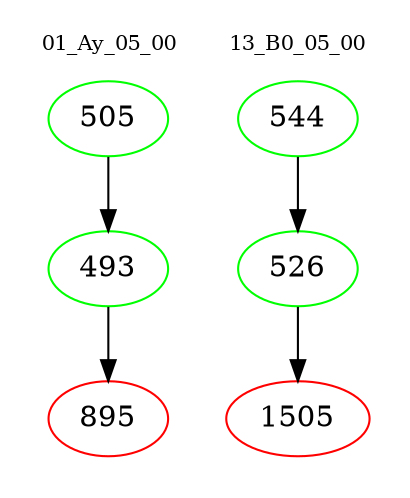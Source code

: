 digraph{
subgraph cluster_0 {
color = white
label = "01_Ay_05_00";
fontsize=10;
T0_505 [label="505", color="green"]
T0_505 -> T0_493 [color="black"]
T0_493 [label="493", color="green"]
T0_493 -> T0_895 [color="black"]
T0_895 [label="895", color="red"]
}
subgraph cluster_1 {
color = white
label = "13_B0_05_00";
fontsize=10;
T1_544 [label="544", color="green"]
T1_544 -> T1_526 [color="black"]
T1_526 [label="526", color="green"]
T1_526 -> T1_1505 [color="black"]
T1_1505 [label="1505", color="red"]
}
}

